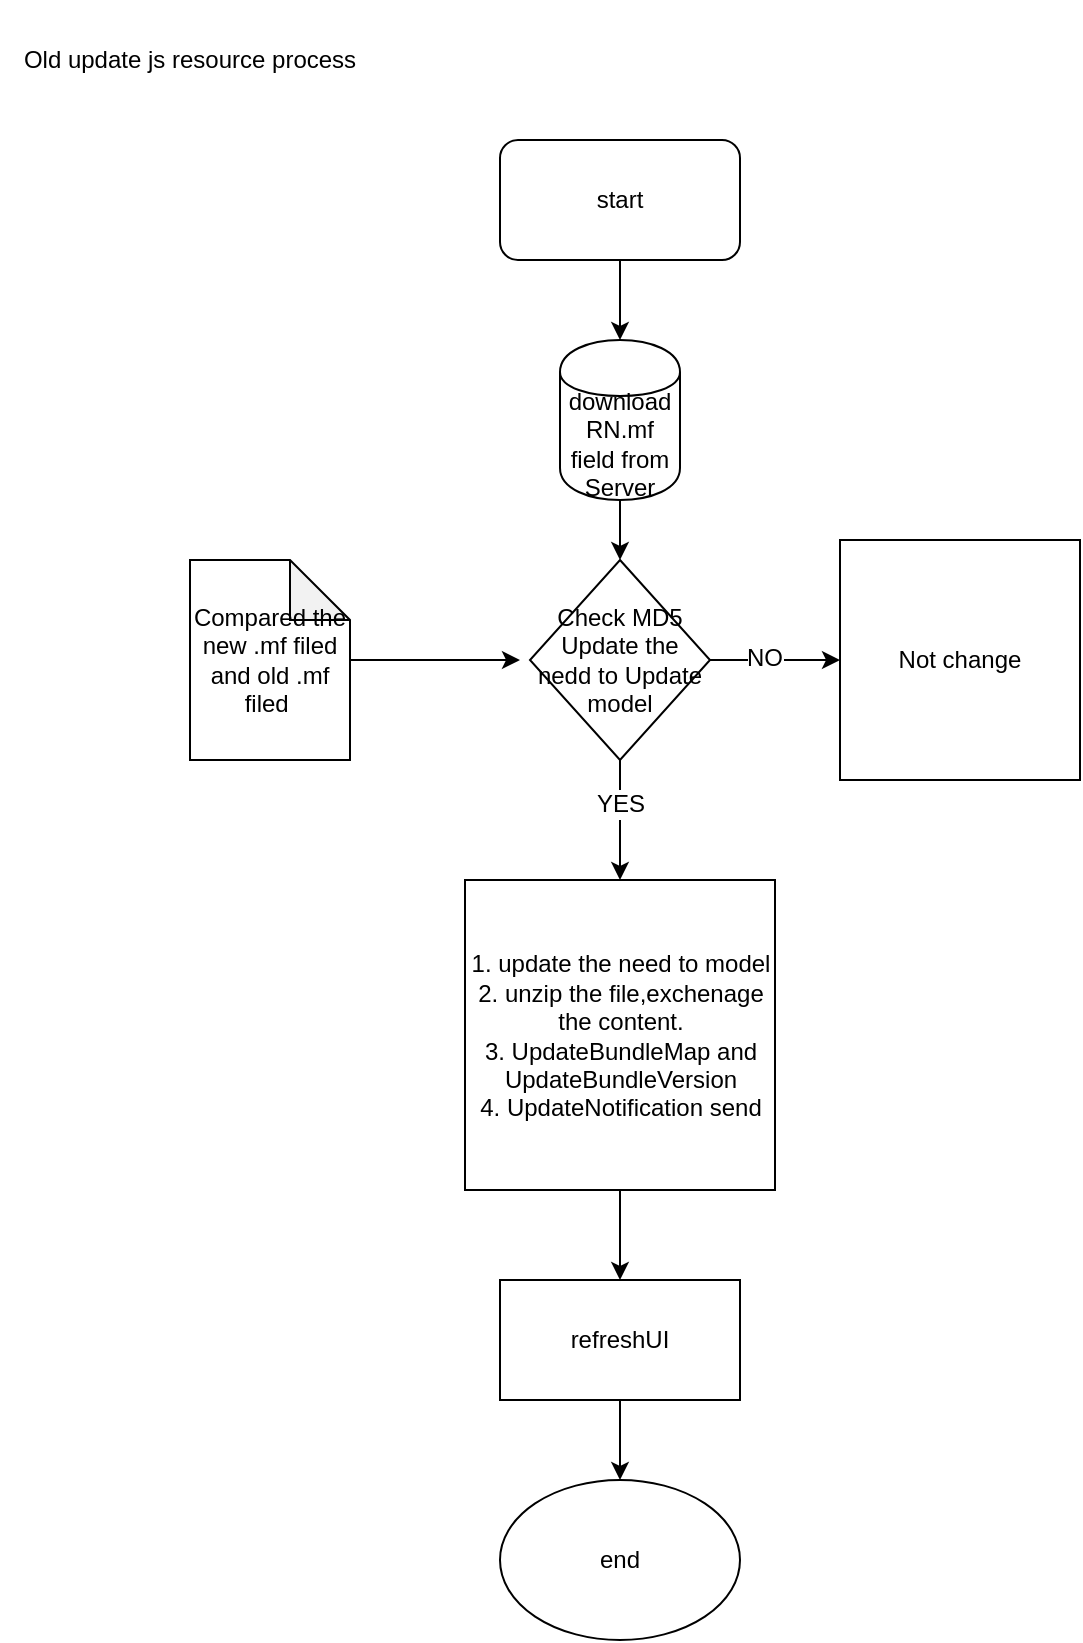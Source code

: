 <mxfile version="10.9.8" type="github"><diagram id="jweYw6e_cuAno958GXBT" name="Page-1"><mxGraphModel dx="1433" dy="720" grid="1" gridSize="10" guides="1" tooltips="1" connect="1" arrows="1" fold="1" page="1" pageScale="1" pageWidth="1654" pageHeight="2336" math="0" shadow="0"><root><mxCell id="0"/><mxCell id="1" parent="0"/><mxCell id="p9r173Tq1zXLV8hb7vDI-3" value="" style="edgeStyle=orthogonalEdgeStyle;rounded=0;orthogonalLoop=1;jettySize=auto;html=1;" edge="1" parent="1" source="p9r173Tq1zXLV8hb7vDI-2" target="p9r173Tq1zXLV8hb7vDI-4"><mxGeometry relative="1" as="geometry"><mxPoint x="900" y="170" as="targetPoint"/><Array as="points"/></mxGeometry></mxCell><mxCell id="p9r173Tq1zXLV8hb7vDI-2" value="start" style="rounded=1;whiteSpace=wrap;html=1;" vertex="1" parent="1"><mxGeometry x="270" y="80" width="120" height="60" as="geometry"/></mxCell><mxCell id="p9r173Tq1zXLV8hb7vDI-8" value="" style="edgeStyle=orthogonalEdgeStyle;rounded=0;orthogonalLoop=1;jettySize=auto;html=1;" edge="1" parent="1" source="p9r173Tq1zXLV8hb7vDI-4" target="p9r173Tq1zXLV8hb7vDI-7"><mxGeometry relative="1" as="geometry"/></mxCell><mxCell id="p9r173Tq1zXLV8hb7vDI-4" value="download RN.mf field from Server" style="shape=cylinder;whiteSpace=wrap;html=1;boundedLbl=1;backgroundOutline=1;" vertex="1" parent="1"><mxGeometry x="300" y="180" width="60" height="80" as="geometry"/></mxCell><mxCell id="p9r173Tq1zXLV8hb7vDI-6" value="Old update js resource process" style="text;html=1;strokeColor=none;fillColor=none;align=center;verticalAlign=middle;whiteSpace=wrap;rounded=0;" vertex="1" parent="1"><mxGeometry x="20" y="10" width="190" height="60" as="geometry"/></mxCell><mxCell id="p9r173Tq1zXLV8hb7vDI-10" value="" style="edgeStyle=orthogonalEdgeStyle;rounded=0;orthogonalLoop=1;jettySize=auto;html=1;" edge="1" parent="1" source="p9r173Tq1zXLV8hb7vDI-7" target="p9r173Tq1zXLV8hb7vDI-9"><mxGeometry relative="1" as="geometry"/></mxCell><mxCell id="p9r173Tq1zXLV8hb7vDI-14" value="YES" style="text;html=1;resizable=0;points=[];align=center;verticalAlign=middle;labelBackgroundColor=#ffffff;" vertex="1" connectable="0" parent="p9r173Tq1zXLV8hb7vDI-10"><mxGeometry x="-0.28" relative="1" as="geometry"><mxPoint as="offset"/></mxGeometry></mxCell><mxCell id="p9r173Tq1zXLV8hb7vDI-16" value="" style="edgeStyle=orthogonalEdgeStyle;rounded=0;orthogonalLoop=1;jettySize=auto;html=1;" edge="1" parent="1" source="p9r173Tq1zXLV8hb7vDI-7" target="p9r173Tq1zXLV8hb7vDI-15"><mxGeometry relative="1" as="geometry"/></mxCell><mxCell id="p9r173Tq1zXLV8hb7vDI-17" value="NO" style="text;html=1;resizable=0;points=[];align=center;verticalAlign=middle;labelBackgroundColor=#ffffff;" vertex="1" connectable="0" parent="p9r173Tq1zXLV8hb7vDI-16"><mxGeometry x="-0.169" y="1" relative="1" as="geometry"><mxPoint as="offset"/></mxGeometry></mxCell><mxCell id="p9r173Tq1zXLV8hb7vDI-7" value="Check MD5&lt;br&gt;Update the nedd to Update model" style="rhombus;whiteSpace=wrap;html=1;" vertex="1" parent="1"><mxGeometry x="285" y="290" width="90" height="100" as="geometry"/></mxCell><mxCell id="p9r173Tq1zXLV8hb7vDI-20" value="" style="edgeStyle=orthogonalEdgeStyle;rounded=0;orthogonalLoop=1;jettySize=auto;html=1;" edge="1" parent="1" source="p9r173Tq1zXLV8hb7vDI-9" target="p9r173Tq1zXLV8hb7vDI-19"><mxGeometry relative="1" as="geometry"/></mxCell><mxCell id="p9r173Tq1zXLV8hb7vDI-9" value="1. update the need to model&lt;br&gt;2.&amp;nbsp;unzip the file,exchenage the content.&lt;br&gt;3. UpdateBundleMap and UpdateBundleVersion&lt;br&gt;4. UpdateNotification send" style="whiteSpace=wrap;html=1;aspect=fixed;" vertex="1" parent="1"><mxGeometry x="252.5" y="450" width="155" height="155" as="geometry"/></mxCell><mxCell id="p9r173Tq1zXLV8hb7vDI-13" value="" style="edgeStyle=orthogonalEdgeStyle;rounded=0;orthogonalLoop=1;jettySize=auto;html=1;" edge="1" parent="1" source="p9r173Tq1zXLV8hb7vDI-11"><mxGeometry relative="1" as="geometry"><mxPoint x="280" y="340" as="targetPoint"/></mxGeometry></mxCell><mxCell id="p9r173Tq1zXLV8hb7vDI-11" value="Compared the new .mf filed and old .mf filed&amp;nbsp;" style="shape=note;whiteSpace=wrap;html=1;backgroundOutline=1;darkOpacity=0.05;" vertex="1" parent="1"><mxGeometry x="115" y="290" width="80" height="100" as="geometry"/></mxCell><mxCell id="p9r173Tq1zXLV8hb7vDI-15" value="Not change" style="whiteSpace=wrap;html=1;aspect=fixed;" vertex="1" parent="1"><mxGeometry x="440" y="280" width="120" height="120" as="geometry"/></mxCell><mxCell id="p9r173Tq1zXLV8hb7vDI-22" value="" style="edgeStyle=orthogonalEdgeStyle;rounded=0;orthogonalLoop=1;jettySize=auto;html=1;" edge="1" parent="1" source="p9r173Tq1zXLV8hb7vDI-19" target="p9r173Tq1zXLV8hb7vDI-21"><mxGeometry relative="1" as="geometry"/></mxCell><mxCell id="p9r173Tq1zXLV8hb7vDI-19" value="refreshUI" style="rounded=0;whiteSpace=wrap;html=1;" vertex="1" parent="1"><mxGeometry x="270" y="650" width="120" height="60" as="geometry"/></mxCell><mxCell id="p9r173Tq1zXLV8hb7vDI-21" value="end" style="ellipse;whiteSpace=wrap;html=1;" vertex="1" parent="1"><mxGeometry x="270" y="750" width="120" height="80" as="geometry"/></mxCell></root></mxGraphModel></diagram></mxfile>